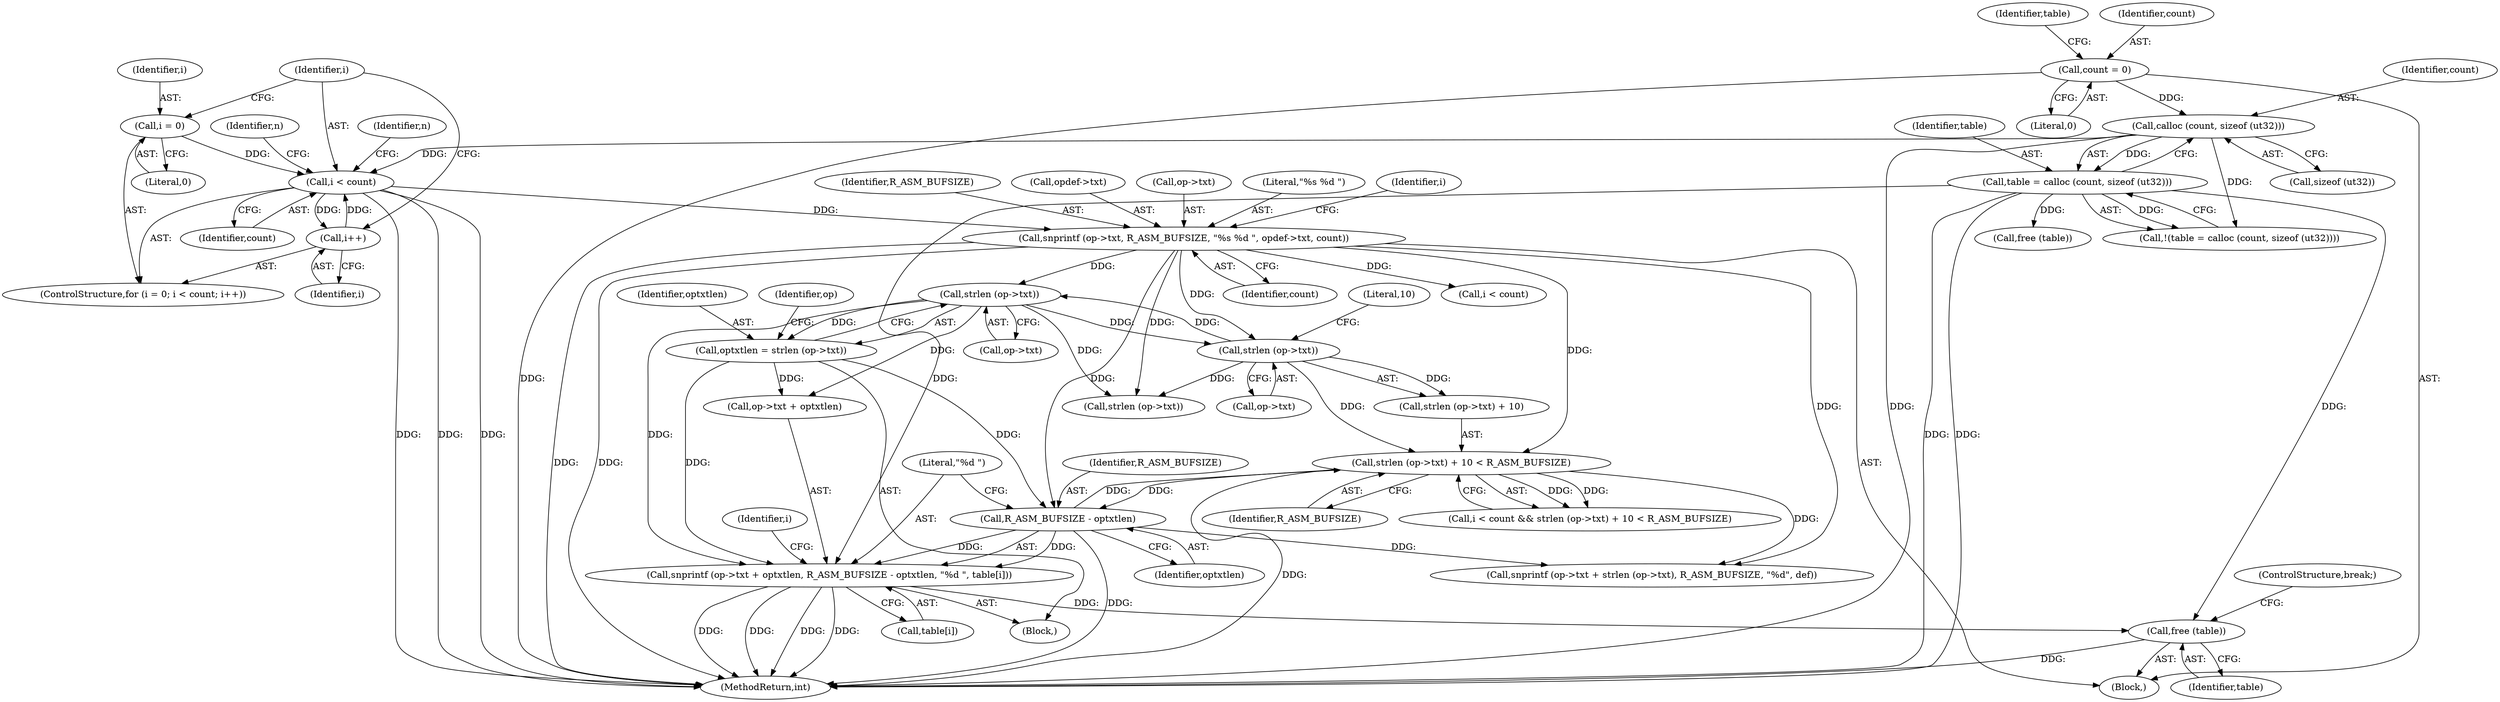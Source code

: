 digraph "0_radare2_52b1526443c1f433087928291d1c3d37a5600515@pointer" {
"1000625" [label="(Call,free (table))"];
"1000600" [label="(Call,snprintf (op->txt + optxtlen, R_ASM_BUFSIZE - optxtlen, \"%d \", table[i]))"];
"1000596" [label="(Call,strlen (op->txt))"];
"1000564" [label="(Call,snprintf (op->txt, R_ASM_BUFSIZE, \"%s %d \", opdef->txt, count))"];
"1000494" [label="(Call,i < count)"];
"1000497" [label="(Call,i++)"];
"1000491" [label="(Call,i = 0)"];
"1000475" [label="(Call,calloc (count, sizeof (ut32)))"];
"1000437" [label="(Call,count = 0)"];
"1000584" [label="(Call,strlen (op->txt))"];
"1000594" [label="(Call,optxtlen = strlen (op->txt))"];
"1000606" [label="(Call,R_ASM_BUFSIZE - optxtlen)"];
"1000582" [label="(Call,strlen (op->txt) + 10 < R_ASM_BUFSIZE)"];
"1000473" [label="(Call,table = calloc (count, sizeof (ut32)))"];
"1000613" [label="(Call,snprintf (op->txt + strlen (op->txt), R_ASM_BUFSIZE, \"%d\", def))"];
"1000497" [label="(Call,i++)"];
"1000595" [label="(Identifier,optxtlen)"];
"1000603" [label="(Identifier,op)"];
"1000627" [label="(ControlStructure,break;)"];
"1000589" [label="(Identifier,R_ASM_BUFSIZE)"];
"1000601" [label="(Call,op->txt + optxtlen)"];
"1000501" [label="(Identifier,n)"];
"1000491" [label="(Call,i = 0)"];
"1000492" [label="(Identifier,i)"];
"1000494" [label="(Call,i < count)"];
"1000608" [label="(Identifier,optxtlen)"];
"1000607" [label="(Identifier,R_ASM_BUFSIZE)"];
"1000532" [label="(Identifier,n)"];
"1000475" [label="(Call,calloc (count, sizeof (ut32)))"];
"1000606" [label="(Call,R_ASM_BUFSIZE - optxtlen)"];
"1000609" [label="(Literal,\"%d \")"];
"1000476" [label="(Identifier,count)"];
"1000618" [label="(Call,strlen (op->txt))"];
"1000496" [label="(Identifier,count)"];
"1000498" [label="(Identifier,i)"];
"1000490" [label="(ControlStructure,for (i = 0; i < count; i++))"];
"1000565" [label="(Call,op->txt)"];
"1000435" [label="(Block,)"];
"1000584" [label="(Call,strlen (op->txt))"];
"1000437" [label="(Call,count = 0)"];
"1000473" [label="(Call,table = calloc (count, sizeof (ut32)))"];
"1001086" [label="(MethodReturn,int)"];
"1000625" [label="(Call,free (table))"];
"1000472" [label="(Call,!(table = calloc (count, sizeof (ut32))))"];
"1000439" [label="(Literal,0)"];
"1000564" [label="(Call,snprintf (op->txt, R_ASM_BUFSIZE, \"%s %d \", opdef->txt, count))"];
"1000585" [label="(Call,op->txt)"];
"1000569" [label="(Literal,\"%s %d \")"];
"1000576" [label="(Identifier,i)"];
"1000583" [label="(Call,strlen (op->txt) + 10)"];
"1000600" [label="(Call,snprintf (op->txt + optxtlen, R_ASM_BUFSIZE - optxtlen, \"%d \", table[i]))"];
"1000474" [label="(Identifier,table)"];
"1000477" [label="(Call,sizeof (ut32))"];
"1000582" [label="(Call,strlen (op->txt) + 10 < R_ASM_BUFSIZE)"];
"1000588" [label="(Literal,10)"];
"1000568" [label="(Identifier,R_ASM_BUFSIZE)"];
"1000597" [label="(Call,op->txt)"];
"1000573" [label="(Identifier,count)"];
"1000626" [label="(Identifier,table)"];
"1000442" [label="(Identifier,table)"];
"1000438" [label="(Identifier,count)"];
"1000596" [label="(Call,strlen (op->txt))"];
"1000591" [label="(Identifier,i)"];
"1000495" [label="(Identifier,i)"];
"1000594" [label="(Call,optxtlen = strlen (op->txt))"];
"1000629" [label="(Call,free (table))"];
"1000610" [label="(Call,table[i])"];
"1000493" [label="(Literal,0)"];
"1000578" [label="(Call,i < count && strlen (op->txt) + 10 < R_ASM_BUFSIZE)"];
"1000579" [label="(Call,i < count)"];
"1000570" [label="(Call,opdef->txt)"];
"1000592" [label="(Block,)"];
"1000625" -> "1000435"  [label="AST: "];
"1000625" -> "1000626"  [label="CFG: "];
"1000626" -> "1000625"  [label="AST: "];
"1000627" -> "1000625"  [label="CFG: "];
"1000625" -> "1001086"  [label="DDG: "];
"1000600" -> "1000625"  [label="DDG: "];
"1000473" -> "1000625"  [label="DDG: "];
"1000600" -> "1000592"  [label="AST: "];
"1000600" -> "1000610"  [label="CFG: "];
"1000601" -> "1000600"  [label="AST: "];
"1000606" -> "1000600"  [label="AST: "];
"1000609" -> "1000600"  [label="AST: "];
"1000610" -> "1000600"  [label="AST: "];
"1000591" -> "1000600"  [label="CFG: "];
"1000600" -> "1001086"  [label="DDG: "];
"1000600" -> "1001086"  [label="DDG: "];
"1000600" -> "1001086"  [label="DDG: "];
"1000600" -> "1001086"  [label="DDG: "];
"1000596" -> "1000600"  [label="DDG: "];
"1000594" -> "1000600"  [label="DDG: "];
"1000606" -> "1000600"  [label="DDG: "];
"1000606" -> "1000600"  [label="DDG: "];
"1000473" -> "1000600"  [label="DDG: "];
"1000596" -> "1000594"  [label="AST: "];
"1000596" -> "1000597"  [label="CFG: "];
"1000597" -> "1000596"  [label="AST: "];
"1000594" -> "1000596"  [label="CFG: "];
"1000596" -> "1000584"  [label="DDG: "];
"1000596" -> "1000594"  [label="DDG: "];
"1000564" -> "1000596"  [label="DDG: "];
"1000584" -> "1000596"  [label="DDG: "];
"1000596" -> "1000601"  [label="DDG: "];
"1000596" -> "1000618"  [label="DDG: "];
"1000564" -> "1000435"  [label="AST: "];
"1000564" -> "1000573"  [label="CFG: "];
"1000565" -> "1000564"  [label="AST: "];
"1000568" -> "1000564"  [label="AST: "];
"1000569" -> "1000564"  [label="AST: "];
"1000570" -> "1000564"  [label="AST: "];
"1000573" -> "1000564"  [label="AST: "];
"1000576" -> "1000564"  [label="CFG: "];
"1000564" -> "1001086"  [label="DDG: "];
"1000564" -> "1001086"  [label="DDG: "];
"1000494" -> "1000564"  [label="DDG: "];
"1000564" -> "1000579"  [label="DDG: "];
"1000564" -> "1000584"  [label="DDG: "];
"1000564" -> "1000582"  [label="DDG: "];
"1000564" -> "1000606"  [label="DDG: "];
"1000564" -> "1000618"  [label="DDG: "];
"1000564" -> "1000613"  [label="DDG: "];
"1000494" -> "1000490"  [label="AST: "];
"1000494" -> "1000496"  [label="CFG: "];
"1000495" -> "1000494"  [label="AST: "];
"1000496" -> "1000494"  [label="AST: "];
"1000501" -> "1000494"  [label="CFG: "];
"1000532" -> "1000494"  [label="CFG: "];
"1000494" -> "1001086"  [label="DDG: "];
"1000494" -> "1001086"  [label="DDG: "];
"1000494" -> "1001086"  [label="DDG: "];
"1000497" -> "1000494"  [label="DDG: "];
"1000491" -> "1000494"  [label="DDG: "];
"1000475" -> "1000494"  [label="DDG: "];
"1000494" -> "1000497"  [label="DDG: "];
"1000497" -> "1000490"  [label="AST: "];
"1000497" -> "1000498"  [label="CFG: "];
"1000498" -> "1000497"  [label="AST: "];
"1000495" -> "1000497"  [label="CFG: "];
"1000491" -> "1000490"  [label="AST: "];
"1000491" -> "1000493"  [label="CFG: "];
"1000492" -> "1000491"  [label="AST: "];
"1000493" -> "1000491"  [label="AST: "];
"1000495" -> "1000491"  [label="CFG: "];
"1000475" -> "1000473"  [label="AST: "];
"1000475" -> "1000477"  [label="CFG: "];
"1000476" -> "1000475"  [label="AST: "];
"1000477" -> "1000475"  [label="AST: "];
"1000473" -> "1000475"  [label="CFG: "];
"1000475" -> "1001086"  [label="DDG: "];
"1000475" -> "1000472"  [label="DDG: "];
"1000475" -> "1000473"  [label="DDG: "];
"1000437" -> "1000475"  [label="DDG: "];
"1000437" -> "1000435"  [label="AST: "];
"1000437" -> "1000439"  [label="CFG: "];
"1000438" -> "1000437"  [label="AST: "];
"1000439" -> "1000437"  [label="AST: "];
"1000442" -> "1000437"  [label="CFG: "];
"1000437" -> "1001086"  [label="DDG: "];
"1000584" -> "1000583"  [label="AST: "];
"1000584" -> "1000585"  [label="CFG: "];
"1000585" -> "1000584"  [label="AST: "];
"1000588" -> "1000584"  [label="CFG: "];
"1000584" -> "1000582"  [label="DDG: "];
"1000584" -> "1000583"  [label="DDG: "];
"1000584" -> "1000618"  [label="DDG: "];
"1000594" -> "1000592"  [label="AST: "];
"1000595" -> "1000594"  [label="AST: "];
"1000603" -> "1000594"  [label="CFG: "];
"1000594" -> "1000601"  [label="DDG: "];
"1000594" -> "1000606"  [label="DDG: "];
"1000606" -> "1000608"  [label="CFG: "];
"1000607" -> "1000606"  [label="AST: "];
"1000608" -> "1000606"  [label="AST: "];
"1000609" -> "1000606"  [label="CFG: "];
"1000606" -> "1001086"  [label="DDG: "];
"1000606" -> "1000582"  [label="DDG: "];
"1000582" -> "1000606"  [label="DDG: "];
"1000606" -> "1000613"  [label="DDG: "];
"1000582" -> "1000578"  [label="AST: "];
"1000582" -> "1000589"  [label="CFG: "];
"1000583" -> "1000582"  [label="AST: "];
"1000589" -> "1000582"  [label="AST: "];
"1000578" -> "1000582"  [label="CFG: "];
"1000582" -> "1001086"  [label="DDG: "];
"1000582" -> "1000578"  [label="DDG: "];
"1000582" -> "1000578"  [label="DDG: "];
"1000582" -> "1000613"  [label="DDG: "];
"1000473" -> "1000472"  [label="AST: "];
"1000474" -> "1000473"  [label="AST: "];
"1000472" -> "1000473"  [label="CFG: "];
"1000473" -> "1001086"  [label="DDG: "];
"1000473" -> "1001086"  [label="DDG: "];
"1000473" -> "1000472"  [label="DDG: "];
"1000473" -> "1000629"  [label="DDG: "];
}
